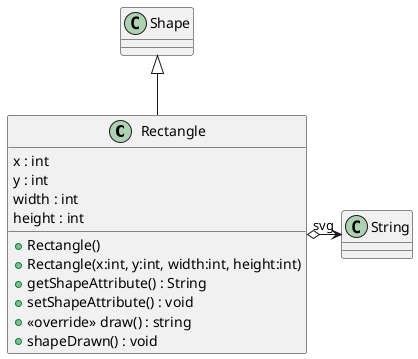 @startuml
class Rectangle {
    x : int
    y : int
    width : int
    height : int
    + Rectangle()
    + Rectangle(x:int, y:int, width:int, height:int)
    + getShapeAttribute() : String
    + setShapeAttribute() : void
    + <<override>> draw() : string
    + shapeDrawn() : void
}
Shape <|-- Rectangle
Rectangle o-> "svg" String
@enduml
